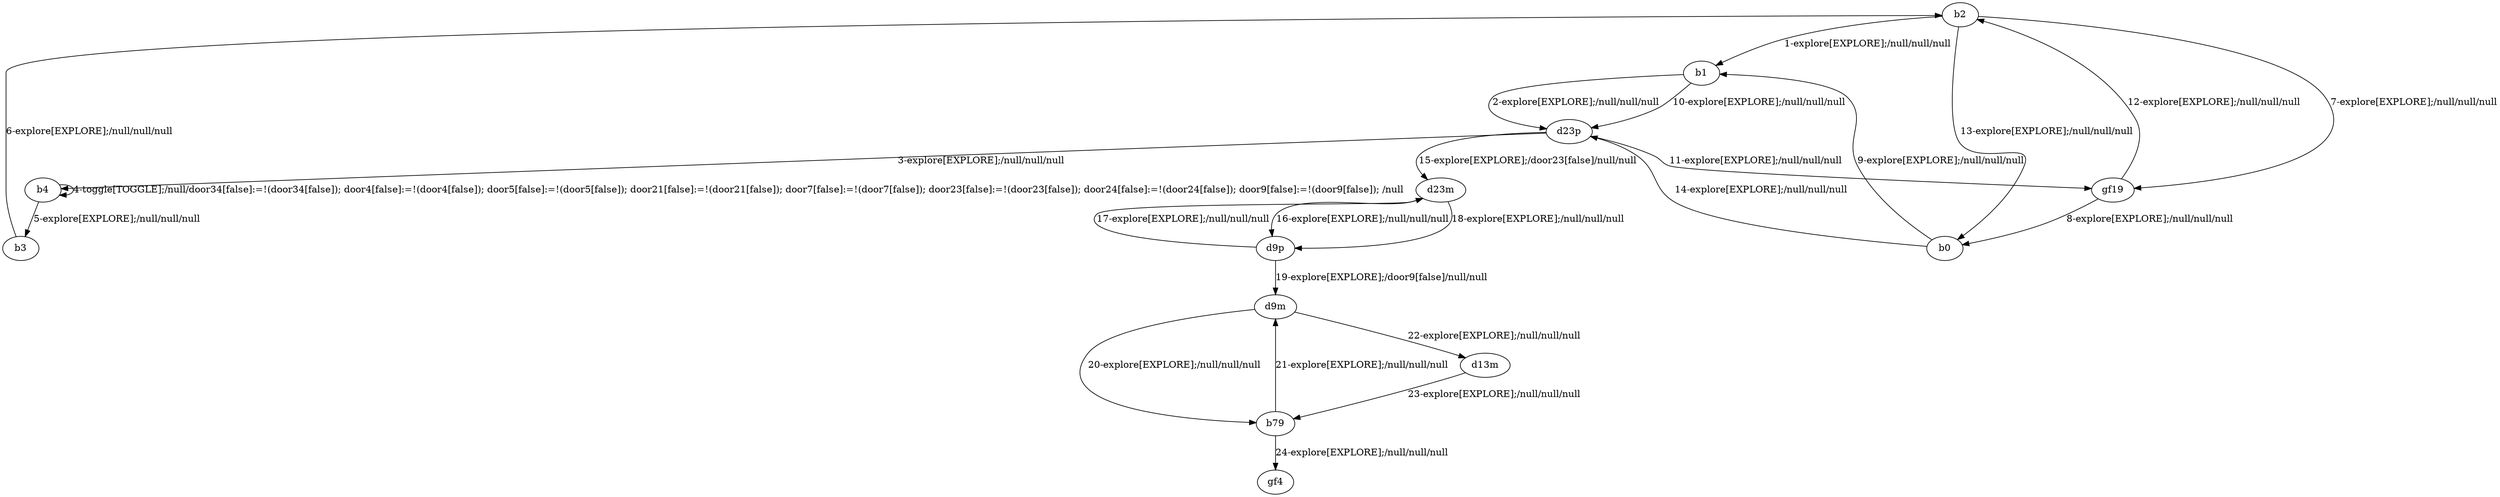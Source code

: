 # Total number of goals covered by this test: 1
# d13m --> b79

digraph g {
"b2" -> "b1" [label = "1-explore[EXPLORE];/null/null/null"];
"b1" -> "d23p" [label = "2-explore[EXPLORE];/null/null/null"];
"d23p" -> "b4" [label = "3-explore[EXPLORE];/null/null/null"];
"b4" -> "b4" [label = "4-toggle[TOGGLE];/null/door34[false]:=!(door34[false]); door4[false]:=!(door4[false]); door5[false]:=!(door5[false]); door21[false]:=!(door21[false]); door7[false]:=!(door7[false]); door23[false]:=!(door23[false]); door24[false]:=!(door24[false]); door9[false]:=!(door9[false]); /null"];
"b4" -> "b3" [label = "5-explore[EXPLORE];/null/null/null"];
"b3" -> "b2" [label = "6-explore[EXPLORE];/null/null/null"];
"b2" -> "gf19" [label = "7-explore[EXPLORE];/null/null/null"];
"gf19" -> "b0" [label = "8-explore[EXPLORE];/null/null/null"];
"b0" -> "b1" [label = "9-explore[EXPLORE];/null/null/null"];
"b1" -> "d23p" [label = "10-explore[EXPLORE];/null/null/null"];
"d23p" -> "gf19" [label = "11-explore[EXPLORE];/null/null/null"];
"gf19" -> "b2" [label = "12-explore[EXPLORE];/null/null/null"];
"b2" -> "b0" [label = "13-explore[EXPLORE];/null/null/null"];
"b0" -> "d23p" [label = "14-explore[EXPLORE];/null/null/null"];
"d23p" -> "d23m" [label = "15-explore[EXPLORE];/door23[false]/null/null"];
"d23m" -> "d9p" [label = "16-explore[EXPLORE];/null/null/null"];
"d9p" -> "d23m" [label = "17-explore[EXPLORE];/null/null/null"];
"d23m" -> "d9p" [label = "18-explore[EXPLORE];/null/null/null"];
"d9p" -> "d9m" [label = "19-explore[EXPLORE];/door9[false]/null/null"];
"d9m" -> "b79" [label = "20-explore[EXPLORE];/null/null/null"];
"b79" -> "d9m" [label = "21-explore[EXPLORE];/null/null/null"];
"d9m" -> "d13m" [label = "22-explore[EXPLORE];/null/null/null"];
"d13m" -> "b79" [label = "23-explore[EXPLORE];/null/null/null"];
"b79" -> "gf4" [label = "24-explore[EXPLORE];/null/null/null"];
}